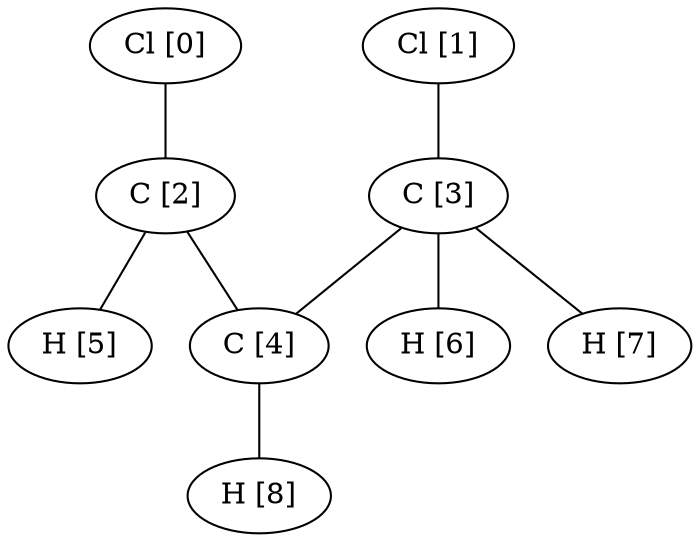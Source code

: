 graph G {
0[label="Cl [0]"];
1[label="Cl [1]"];
2[label="C [2]"];
3[label="C [3]"];
4[label="C [4]"];
5[label="H [5]"];
6[label="H [6]"];
7[label="H [7]"];
8[label="H [8]"];
0--2 ;
1--3 ;
2--4 ;
2--5 ;
3--4 ;
3--6 ;
3--7 ;
4--8 ;
}
